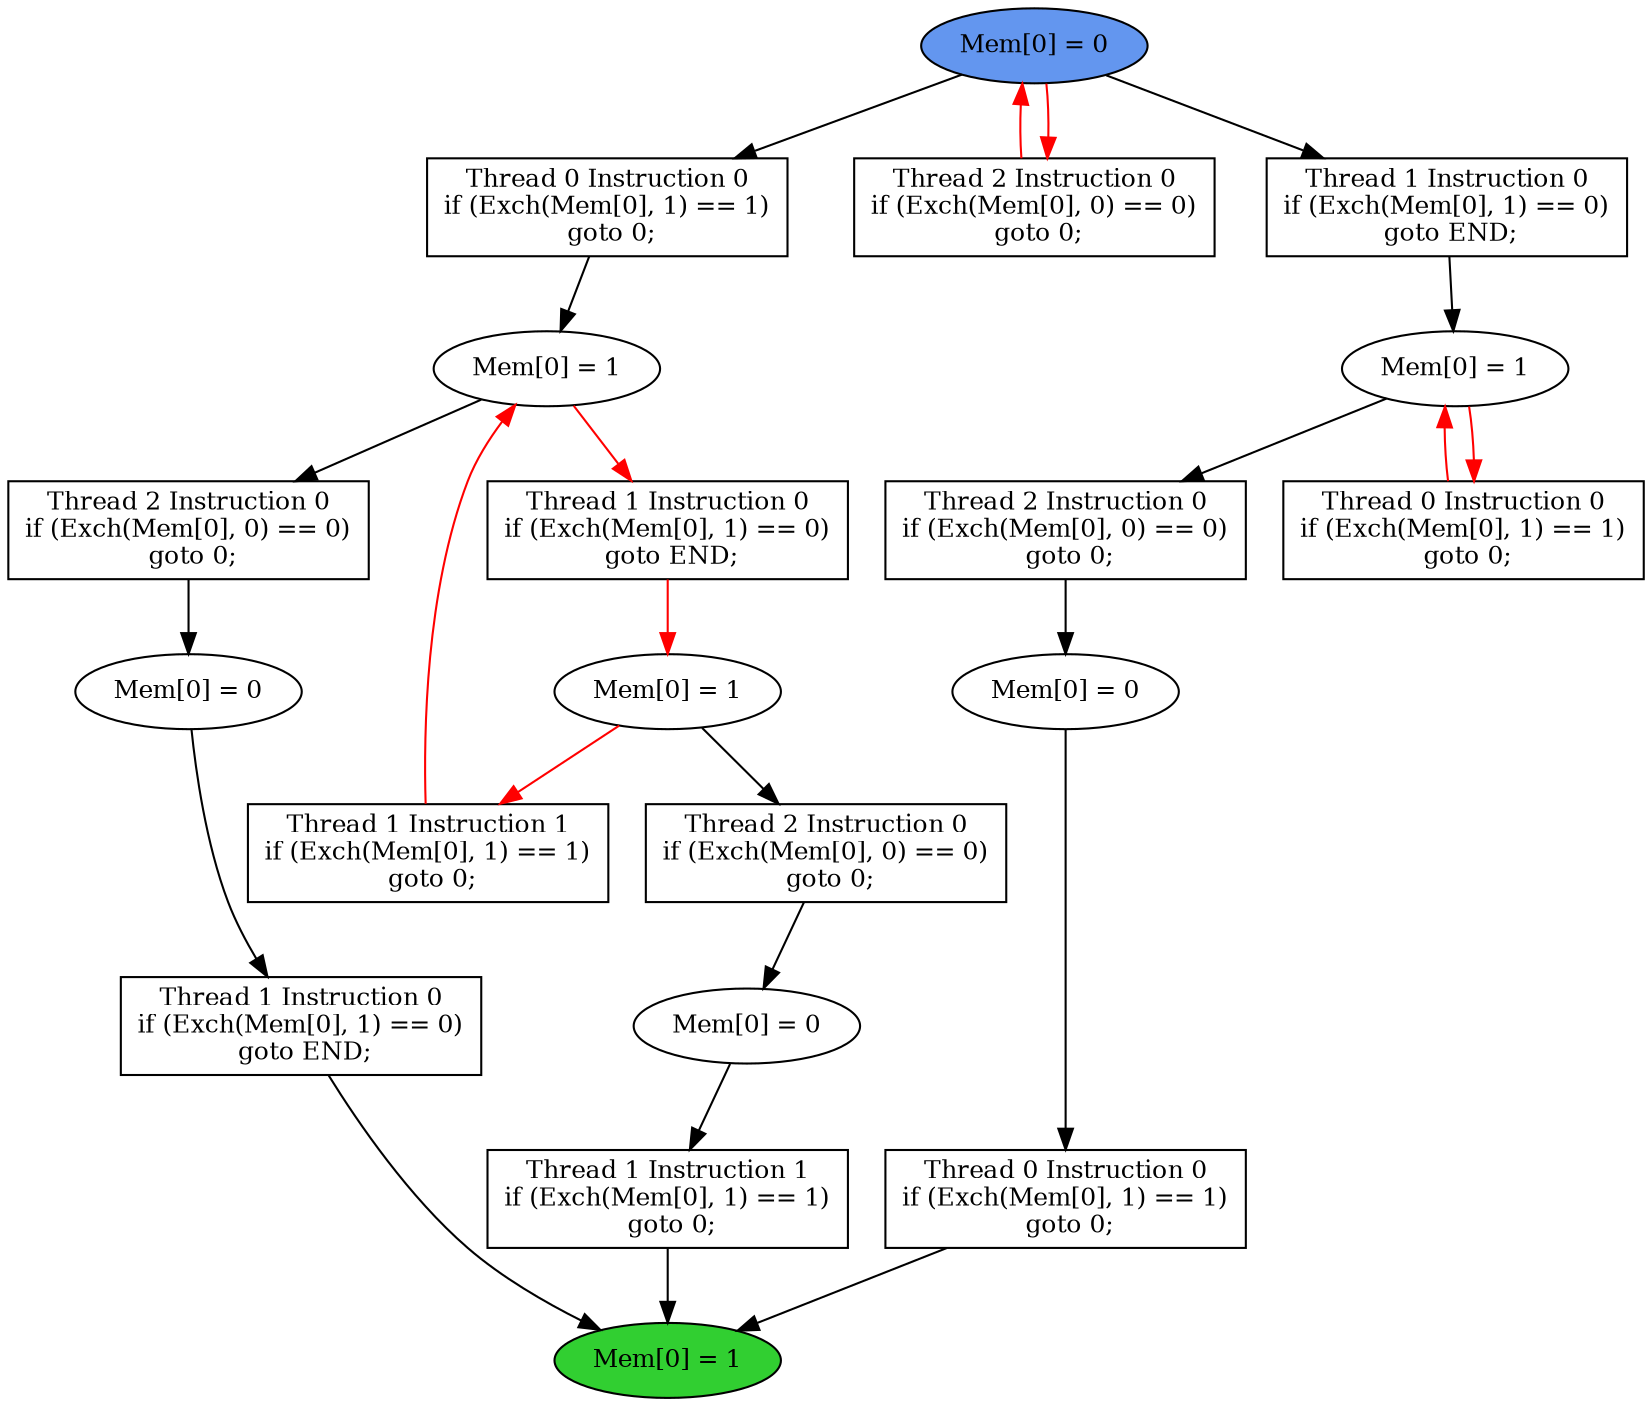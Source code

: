 digraph "graph" {
graph [fontsize=12]
node [fontsize=12]
edge [fontsize=12]
rankdir=TB;
"N17" -> "N10" [uuid = "<A0, END>", color = "#000000", fontcolor = "#ffffff", style = "solid", label = "", dir = "forward", weight = "1"]
"N16" -> "N15" [uuid = "<A1, S5>", color = "#000000", fontcolor = "#ffffff", style = "solid", label = "", dir = "forward", weight = "1"]
"N31" -> "N30" [uuid = "<A2, S0>", color = "#000000", fontcolor = "#ffffff", style = "solid", label = "", dir = "forward", weight = "1"]
"N30" -> "N23" [uuid = "<A3, S0>", color = "#ff0000", fontcolor = "#ffffff", style = "solid", label = "", dir = "back", weight = "1"]
"N19" -> "N18" [uuid = "<A4, S4>", color = "#000000", fontcolor = "#ffffff", style = "solid", label = "", dir = "forward", weight = "1"]
"N13" -> "N12" [uuid = "<A5, S3>", color = "#000000", fontcolor = "#ffffff", style = "solid", label = "", dir = "forward", weight = "1"]
"N33" -> "N22" [uuid = "<A6, START>", color = "#ff0000", fontcolor = "#ffffff", style = "solid", label = "", dir = "back", weight = "1"]
"N14" -> "N10" [uuid = "<A7, END>", color = "#000000", fontcolor = "#ffffff", style = "solid", label = "", dir = "forward", weight = "1"]
"N25" -> "N24" [uuid = "<A8, S2>", color = "#ff0000", fontcolor = "#ffffff", style = "solid", label = "", dir = "forward", weight = "1"]
"N32" -> "N29" [uuid = "<A9, S1>", color = "#000000", fontcolor = "#ffffff", style = "solid", label = "", dir = "forward", weight = "1"]
"N11" -> "N10" [uuid = "<A10, END>", color = "#000000", fontcolor = "#ffffff", style = "solid", label = "", dir = "forward", weight = "1"]
"N29" -> "N26" [uuid = "<A11, S1>", color = "#ff0000", fontcolor = "#ffffff", style = "solid", label = "", dir = "back", weight = "1"]
"N18" -> "N17" [uuid = "<A0, S4>", color = "#000000", fontcolor = "#ffffff", style = "solid", label = "", dir = "forward", weight = "1"]
"N30" -> "N16" [uuid = "<A1, S0>", color = "#000000", fontcolor = "#ffffff", style = "solid", label = "", dir = "forward", weight = "1"]
"N33" -> "N31" [uuid = "<A2, START>", color = "#000000", fontcolor = "#ffffff", style = "solid", label = "", dir = "forward", weight = "1"]
"N24" -> "N23" [uuid = "<A3, S2>", color = "#ff0000", fontcolor = "#ffffff", style = "solid", label = "", dir = "forward", weight = "1"]
"N24" -> "N19" [uuid = "<A4, S2>", color = "#000000", fontcolor = "#ffffff", style = "solid", label = "", dir = "forward", weight = "1"]
"N29" -> "N13" [uuid = "<A5, S1>", color = "#000000", fontcolor = "#ffffff", style = "solid", label = "", dir = "forward", weight = "1"]
"N33" -> "N22" [uuid = "<A6, START>", color = "#ff0000", fontcolor = "#ffffff", style = "solid", label = "", dir = "forward", weight = "1"]
"N15" -> "N14" [uuid = "<A7, S5>", color = "#000000", fontcolor = "#ffffff", style = "solid", label = "", dir = "forward", weight = "1"]
"N30" -> "N25" [uuid = "<A8, S0>", color = "#ff0000", fontcolor = "#ffffff", style = "solid", label = "", dir = "forward", weight = "1"]
"N33" -> "N32" [uuid = "<A9, START>", color = "#000000", fontcolor = "#ffffff", style = "solid", label = "", dir = "forward", weight = "1"]
"N12" -> "N11" [uuid = "<A10, S3>", color = "#000000", fontcolor = "#ffffff", style = "solid", label = "", dir = "forward", weight = "1"]
"N29" -> "N26" [uuid = "<A11, S1>", color = "#ff0000", fontcolor = "#ffffff", style = "solid", label = "", dir = "forward", weight = "1"]
"N10" [uuid="END", label="Mem[0] = 1", fillcolor = "#31cf31", fontcolor = "#000000", shape = "ellipse", style = "filled, solid"]
"N11" [uuid="A10", label="Thread 0 Instruction 0
if (Exch(Mem[0], 1) == 1)
 goto 0;", fillcolor = "#ffffff", fontcolor = "#000000", shape = "box", style = "filled, solid"]
"N12" [uuid="S3", label="Mem[0] = 0", fillcolor = "#ffffff", fontcolor = "#000000", shape = "ellipse", style = "filled, solid"]
"N13" [uuid="A5", label="Thread 2 Instruction 0
if (Exch(Mem[0], 0) == 0)
 goto 0;", fillcolor = "#ffffff", fontcolor = "#000000", shape = "box", style = "filled, solid"]
"N14" [uuid="A7", label="Thread 1 Instruction 0
if (Exch(Mem[0], 1) == 0)
 goto END;", fillcolor = "#ffffff", fontcolor = "#000000", shape = "box", style = "filled, solid"]
"N15" [uuid="S5", label="Mem[0] = 0", fillcolor = "#ffffff", fontcolor = "#000000", shape = "ellipse", style = "filled, solid"]
"N16" [uuid="A1", label="Thread 2 Instruction 0
if (Exch(Mem[0], 0) == 0)
 goto 0;", fillcolor = "#ffffff", fontcolor = "#000000", shape = "box", style = "filled, solid"]
"N17" [uuid="A0", label="Thread 1 Instruction 1
if (Exch(Mem[0], 1) == 1)
 goto 0;", fillcolor = "#ffffff", fontcolor = "#000000", shape = "box", style = "filled, solid"]
"N18" [uuid="S4", label="Mem[0] = 0", fillcolor = "#ffffff", fontcolor = "#000000", shape = "ellipse", style = "filled, solid"]
"N19" [uuid="A4", label="Thread 2 Instruction 0
if (Exch(Mem[0], 0) == 0)
 goto 0;", fillcolor = "#ffffff", fontcolor = "#000000", shape = "box", style = "filled, solid"]
"N22" [uuid="A6", label="Thread 2 Instruction 0
if (Exch(Mem[0], 0) == 0)
 goto 0;", fillcolor = "#ffffff", fontcolor = "#000000", shape = "box", style = "filled, solid"]
"N23" [uuid="A3", label="Thread 1 Instruction 1
if (Exch(Mem[0], 1) == 1)
 goto 0;", fillcolor = "#ffffff", fontcolor = "#000000", shape = "box", style = "filled, solid"]
"N24" [uuid="S2", label="Mem[0] = 1", fillcolor = "#ffffff", fontcolor = "#000000", shape = "ellipse", style = "filled, solid"]
"N25" [uuid="A8", label="Thread 1 Instruction 0
if (Exch(Mem[0], 1) == 0)
 goto END;", fillcolor = "#ffffff", fontcolor = "#000000", shape = "box", style = "filled, solid"]
"N26" [uuid="A11", label="Thread 0 Instruction 0
if (Exch(Mem[0], 1) == 1)
 goto 0;", fillcolor = "#ffffff", fontcolor = "#000000", shape = "box", style = "filled, solid"]
"N29" [uuid="S1", label="Mem[0] = 1", fillcolor = "#ffffff", fontcolor = "#000000", shape = "ellipse", style = "filled, solid"]
"N30" [uuid="S0", label="Mem[0] = 1", fillcolor = "#ffffff", fontcolor = "#000000", shape = "ellipse", style = "filled, solid"]
"N31" [uuid="A2", label="Thread 0 Instruction 0
if (Exch(Mem[0], 1) == 1)
 goto 0;", fillcolor = "#ffffff", fontcolor = "#000000", shape = "box", style = "filled, solid"]
"N32" [uuid="A9", label="Thread 1 Instruction 0
if (Exch(Mem[0], 1) == 0)
 goto END;", fillcolor = "#ffffff", fontcolor = "#000000", shape = "box", style = "filled, solid"]
"N33" [uuid="START", label="Mem[0] = 0", fillcolor = "#6396ef", fontcolor = "#000000", shape = "ellipse", style = "filled, solid"]
}